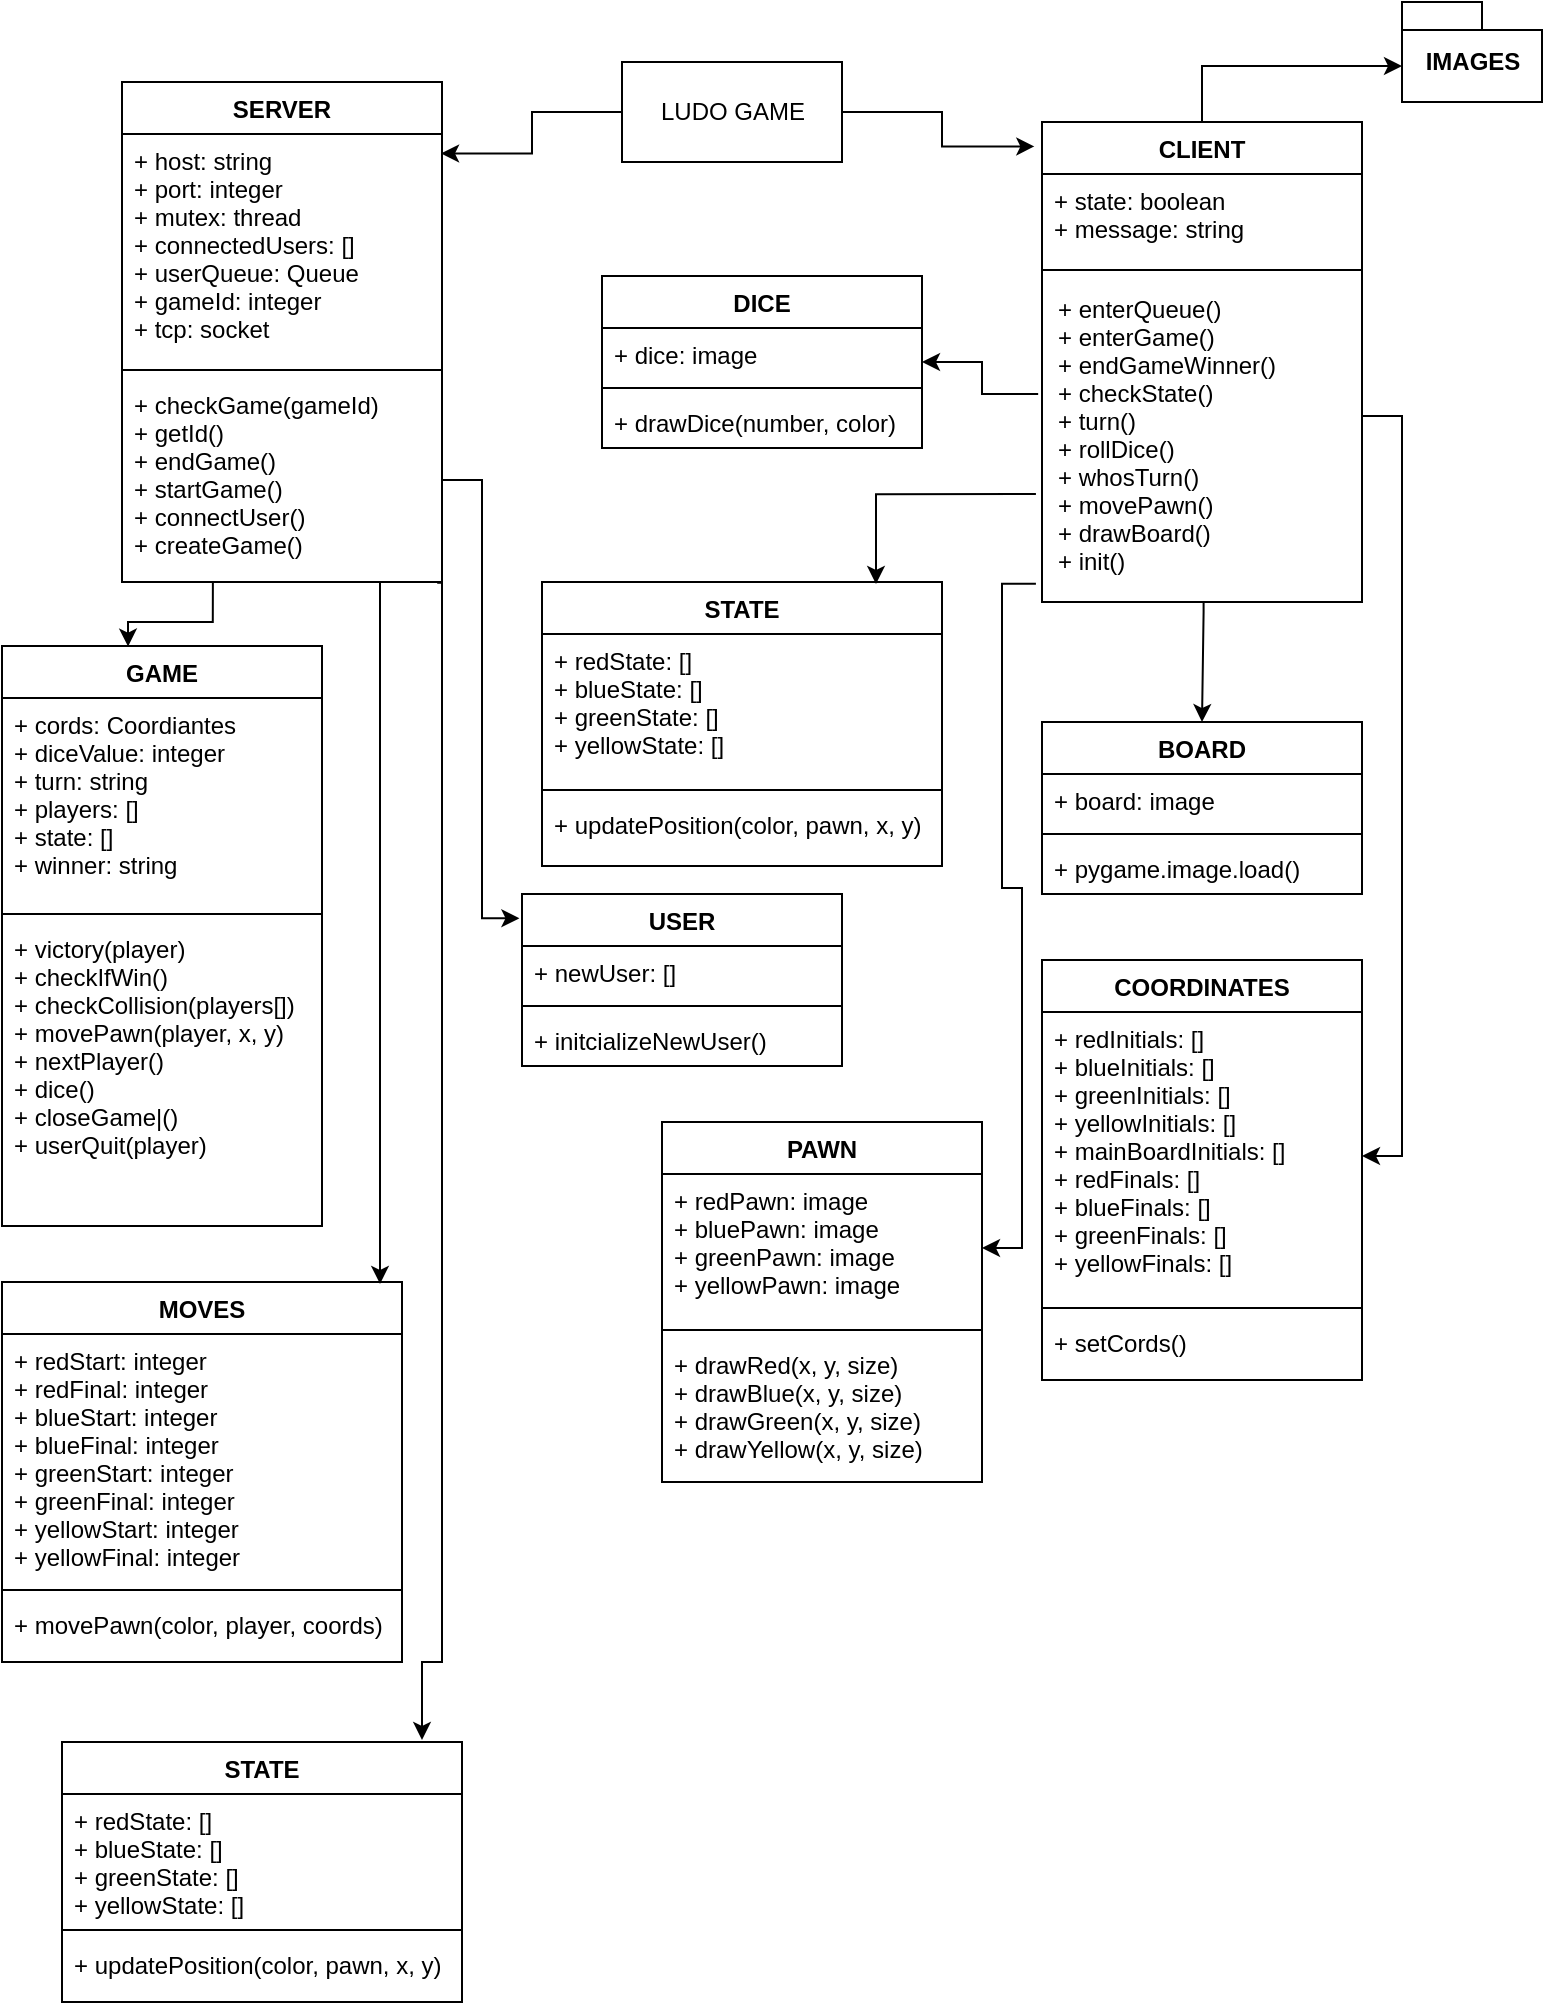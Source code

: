 <mxfile version="14.2.9" type="github" pages="2">
  <diagram id="133Yh-YMF7GgDeh_F8BC" name="Page-1">
    <mxGraphModel dx="782" dy="741" grid="1" gridSize="10" guides="1" tooltips="1" connect="1" arrows="1" fold="1" page="1" pageScale="1" pageWidth="827" pageHeight="1169" math="0" shadow="0">
      <root>
        <mxCell id="0" />
        <mxCell id="1" parent="0" />
        <mxCell id="zMGVB6kWtQ56Az9PAXaY-9" style="edgeStyle=orthogonalEdgeStyle;rounded=0;orthogonalLoop=1;jettySize=auto;html=1;entryX=-0.024;entryY=0.051;entryDx=0;entryDy=0;entryPerimeter=0;" parent="1" source="zMGVB6kWtQ56Az9PAXaY-2" target="zMGVB6kWtQ56Az9PAXaY-5" edge="1">
          <mxGeometry relative="1" as="geometry" />
        </mxCell>
        <mxCell id="zMGVB6kWtQ56Az9PAXaY-38" style="edgeStyle=orthogonalEdgeStyle;rounded=0;orthogonalLoop=1;jettySize=auto;html=1;entryX=0;entryY=0;entryDx=0;entryDy=32;entryPerimeter=0;exitX=0.5;exitY=0;exitDx=0;exitDy=0;" parent="1" source="zMGVB6kWtQ56Az9PAXaY-5" target="zMGVB6kWtQ56Az9PAXaY-37" edge="1">
          <mxGeometry relative="1" as="geometry" />
        </mxCell>
        <mxCell id="zMGVB6kWtQ56Az9PAXaY-43" style="edgeStyle=orthogonalEdgeStyle;rounded=0;orthogonalLoop=1;jettySize=auto;html=1;entryX=0.997;entryY=0.143;entryDx=0;entryDy=0;entryPerimeter=0;" parent="1" source="zMGVB6kWtQ56Az9PAXaY-2" target="zMGVB6kWtQ56Az9PAXaY-39" edge="1">
          <mxGeometry relative="1" as="geometry" />
        </mxCell>
        <mxCell id="zMGVB6kWtQ56Az9PAXaY-48" style="edgeStyle=orthogonalEdgeStyle;rounded=0;orthogonalLoop=1;jettySize=auto;html=1;exitX=0.284;exitY=1.003;exitDx=0;exitDy=0;exitPerimeter=0;entryX=0.394;entryY=0.001;entryDx=0;entryDy=0;entryPerimeter=0;" parent="1" source="zMGVB6kWtQ56Az9PAXaY-42" target="zMGVB6kWtQ56Az9PAXaY-44" edge="1">
          <mxGeometry relative="1" as="geometry">
            <mxPoint x="90" y="340" as="targetPoint" />
            <Array as="points">
              <mxPoint x="135" y="330" />
              <mxPoint x="93" y="330" />
            </Array>
          </mxGeometry>
        </mxCell>
        <mxCell id="zMGVB6kWtQ56Az9PAXaY-2" value="LUDO GAME" style="html=1;" parent="1" vertex="1">
          <mxGeometry x="340" y="50" width="110" height="50" as="geometry" />
        </mxCell>
        <mxCell id="zMGVB6kWtQ56Az9PAXaY-5" value="CLIENT" style="swimlane;fontStyle=1;align=center;verticalAlign=top;childLayout=stackLayout;horizontal=1;startSize=26;horizontalStack=0;resizeParent=1;resizeParentMax=0;resizeLast=0;collapsible=1;marginBottom=0;" parent="1" vertex="1">
          <mxGeometry x="550" y="80" width="160" height="240" as="geometry" />
        </mxCell>
        <mxCell id="zMGVB6kWtQ56Az9PAXaY-6" value="+ state: boolean&#xa;+ message: string" style="text;strokeColor=none;fillColor=none;align=left;verticalAlign=top;spacingLeft=4;spacingRight=4;overflow=hidden;rotatable=0;points=[[0,0.5],[1,0.5]];portConstraint=eastwest;" parent="zMGVB6kWtQ56Az9PAXaY-5" vertex="1">
          <mxGeometry y="26" width="160" height="44" as="geometry" />
        </mxCell>
        <mxCell id="zMGVB6kWtQ56Az9PAXaY-7" value="" style="line;strokeWidth=1;fillColor=none;align=left;verticalAlign=middle;spacingTop=-1;spacingLeft=3;spacingRight=3;rotatable=0;labelPosition=right;points=[];portConstraint=eastwest;" parent="zMGVB6kWtQ56Az9PAXaY-5" vertex="1">
          <mxGeometry y="70" width="160" height="8" as="geometry" />
        </mxCell>
        <mxCell id="zMGVB6kWtQ56Az9PAXaY-8" value="+ enterQueue()&#xa;+ enterGame()&#xa;+ endGameWinner()&#xa;+ checkState()&#xa;+ turn()&#xa;+ rollDice() &#xa;+ whosTurn()&#xa;+ movePawn()&#xa;+ drawBoard()&#xa;+ init()" style="text;strokeColor=none;fillColor=none;align=left;verticalAlign=top;spacingLeft=4;spacingRight=4;overflow=hidden;rotatable=0;points=[[0,0.5],[1,0.5]];portConstraint=eastwest;spacing=4;" parent="zMGVB6kWtQ56Az9PAXaY-5" vertex="1">
          <mxGeometry y="78" width="160" height="162" as="geometry" />
        </mxCell>
        <mxCell id="zMGVB6kWtQ56Az9PAXaY-10" value="BOARD" style="swimlane;fontStyle=1;align=center;verticalAlign=top;childLayout=stackLayout;horizontal=1;startSize=26;horizontalStack=0;resizeParent=1;resizeParentMax=0;resizeLast=0;collapsible=1;marginBottom=0;" parent="1" vertex="1">
          <mxGeometry x="550" y="380" width="160" height="86" as="geometry" />
        </mxCell>
        <mxCell id="zMGVB6kWtQ56Az9PAXaY-11" value="+ board: image" style="text;strokeColor=none;fillColor=none;align=left;verticalAlign=top;spacingLeft=4;spacingRight=4;overflow=hidden;rotatable=0;points=[[0,0.5],[1,0.5]];portConstraint=eastwest;" parent="zMGVB6kWtQ56Az9PAXaY-10" vertex="1">
          <mxGeometry y="26" width="160" height="26" as="geometry" />
        </mxCell>
        <mxCell id="zMGVB6kWtQ56Az9PAXaY-12" value="" style="line;strokeWidth=1;fillColor=none;align=left;verticalAlign=middle;spacingTop=-1;spacingLeft=3;spacingRight=3;rotatable=0;labelPosition=right;points=[];portConstraint=eastwest;" parent="zMGVB6kWtQ56Az9PAXaY-10" vertex="1">
          <mxGeometry y="52" width="160" height="8" as="geometry" />
        </mxCell>
        <mxCell id="zMGVB6kWtQ56Az9PAXaY-13" value="+ pygame.image.load()" style="text;strokeColor=none;fillColor=none;align=left;verticalAlign=top;spacingLeft=4;spacingRight=4;overflow=hidden;rotatable=0;points=[[0,0.5],[1,0.5]];portConstraint=eastwest;" parent="zMGVB6kWtQ56Az9PAXaY-10" vertex="1">
          <mxGeometry y="60" width="160" height="26" as="geometry" />
        </mxCell>
        <mxCell id="zMGVB6kWtQ56Az9PAXaY-15" style="edgeStyle=orthogonalEdgeStyle;rounded=0;orthogonalLoop=1;jettySize=auto;html=1;exitX=0.505;exitY=0.997;exitDx=0;exitDy=0;exitPerimeter=0;" parent="1" source="zMGVB6kWtQ56Az9PAXaY-8" target="zMGVB6kWtQ56Az9PAXaY-10" edge="1">
          <mxGeometry relative="1" as="geometry">
            <Array as="points">
              <mxPoint x="631" y="325" />
              <mxPoint x="630" y="325" />
            </Array>
          </mxGeometry>
        </mxCell>
        <mxCell id="zMGVB6kWtQ56Az9PAXaY-16" value="COORDINATES" style="swimlane;fontStyle=1;align=center;verticalAlign=top;childLayout=stackLayout;horizontal=1;startSize=26;horizontalStack=0;resizeParent=1;resizeParentMax=0;resizeLast=0;collapsible=1;marginBottom=0;" parent="1" vertex="1">
          <mxGeometry x="550" y="499" width="160" height="210" as="geometry" />
        </mxCell>
        <mxCell id="zMGVB6kWtQ56Az9PAXaY-17" value="+ redInitials: []&#xa;+ blueInitials: []&#xa;+ greenInitials: []&#xa;+ yellowInitials: []&#xa;+ mainBoardInitials: []&#xa;+ redFinals: []&#xa;+ blueFinals: []&#xa;+ greenFinals: []&#xa;+ yellowFinals: []" style="text;strokeColor=none;fillColor=none;align=left;verticalAlign=top;spacingLeft=4;spacingRight=4;overflow=hidden;rotatable=0;points=[[0,0.5],[1,0.5]];portConstraint=eastwest;" parent="zMGVB6kWtQ56Az9PAXaY-16" vertex="1">
          <mxGeometry y="26" width="160" height="144" as="geometry" />
        </mxCell>
        <mxCell id="zMGVB6kWtQ56Az9PAXaY-18" value="" style="line;strokeWidth=1;fillColor=none;align=left;verticalAlign=middle;spacingTop=-1;spacingLeft=3;spacingRight=3;rotatable=0;labelPosition=right;points=[];portConstraint=eastwest;" parent="zMGVB6kWtQ56Az9PAXaY-16" vertex="1">
          <mxGeometry y="170" width="160" height="8" as="geometry" />
        </mxCell>
        <mxCell id="zMGVB6kWtQ56Az9PAXaY-19" value="+ setCords()" style="text;strokeColor=none;fillColor=none;align=left;verticalAlign=top;spacingLeft=4;spacingRight=4;overflow=hidden;rotatable=0;points=[[0,0.5],[1,0.5]];portConstraint=eastwest;" parent="zMGVB6kWtQ56Az9PAXaY-16" vertex="1">
          <mxGeometry y="178" width="160" height="32" as="geometry" />
        </mxCell>
        <mxCell id="zMGVB6kWtQ56Az9PAXaY-20" style="edgeStyle=orthogonalEdgeStyle;rounded=0;orthogonalLoop=1;jettySize=auto;html=1;exitX=1;exitY=0.426;exitDx=0;exitDy=0;exitPerimeter=0;" parent="1" source="zMGVB6kWtQ56Az9PAXaY-8" target="zMGVB6kWtQ56Az9PAXaY-17" edge="1">
          <mxGeometry relative="1" as="geometry" />
        </mxCell>
        <mxCell id="zMGVB6kWtQ56Az9PAXaY-21" value="DICE" style="swimlane;fontStyle=1;align=center;verticalAlign=top;childLayout=stackLayout;horizontal=1;startSize=26;horizontalStack=0;resizeParent=1;resizeParentMax=0;resizeLast=0;collapsible=1;marginBottom=0;" parent="1" vertex="1">
          <mxGeometry x="330" y="157" width="160" height="86" as="geometry" />
        </mxCell>
        <mxCell id="zMGVB6kWtQ56Az9PAXaY-22" value="+ dice: image" style="text;strokeColor=none;fillColor=none;align=left;verticalAlign=top;spacingLeft=4;spacingRight=4;overflow=hidden;rotatable=0;points=[[0,0.5],[1,0.5]];portConstraint=eastwest;" parent="zMGVB6kWtQ56Az9PAXaY-21" vertex="1">
          <mxGeometry y="26" width="160" height="26" as="geometry" />
        </mxCell>
        <mxCell id="zMGVB6kWtQ56Az9PAXaY-23" value="" style="line;strokeWidth=1;fillColor=none;align=left;verticalAlign=middle;spacingTop=-1;spacingLeft=3;spacingRight=3;rotatable=0;labelPosition=right;points=[];portConstraint=eastwest;" parent="zMGVB6kWtQ56Az9PAXaY-21" vertex="1">
          <mxGeometry y="52" width="160" height="8" as="geometry" />
        </mxCell>
        <mxCell id="zMGVB6kWtQ56Az9PAXaY-24" value="+ drawDice(number, color)" style="text;strokeColor=none;fillColor=none;align=left;verticalAlign=top;spacingLeft=4;spacingRight=4;overflow=hidden;rotatable=0;points=[[0,0.5],[1,0.5]];portConstraint=eastwest;" parent="zMGVB6kWtQ56Az9PAXaY-21" vertex="1">
          <mxGeometry y="60" width="160" height="26" as="geometry" />
        </mxCell>
        <mxCell id="zMGVB6kWtQ56Az9PAXaY-25" style="edgeStyle=orthogonalEdgeStyle;rounded=0;orthogonalLoop=1;jettySize=auto;html=1;exitX=-0.012;exitY=0.358;exitDx=0;exitDy=0;exitPerimeter=0;" parent="1" source="zMGVB6kWtQ56Az9PAXaY-8" target="zMGVB6kWtQ56Az9PAXaY-21" edge="1">
          <mxGeometry relative="1" as="geometry" />
        </mxCell>
        <mxCell id="zMGVB6kWtQ56Az9PAXaY-26" value="PAWN" style="swimlane;fontStyle=1;align=center;verticalAlign=top;childLayout=stackLayout;horizontal=1;startSize=26;horizontalStack=0;resizeParent=1;resizeParentMax=0;resizeLast=0;collapsible=1;marginBottom=0;" parent="1" vertex="1">
          <mxGeometry x="360" y="580" width="160" height="180" as="geometry" />
        </mxCell>
        <mxCell id="zMGVB6kWtQ56Az9PAXaY-27" value="+ redPawn: image&#xa;+ bluePawn: image&#xa;+ greenPawn: image&#xa;+ yellowPawn: image" style="text;strokeColor=none;fillColor=none;align=left;verticalAlign=top;spacingLeft=4;spacingRight=4;overflow=hidden;rotatable=0;points=[[0,0.5],[1,0.5]];portConstraint=eastwest;" parent="zMGVB6kWtQ56Az9PAXaY-26" vertex="1">
          <mxGeometry y="26" width="160" height="74" as="geometry" />
        </mxCell>
        <mxCell id="zMGVB6kWtQ56Az9PAXaY-28" value="" style="line;strokeWidth=1;fillColor=none;align=left;verticalAlign=middle;spacingTop=-1;spacingLeft=3;spacingRight=3;rotatable=0;labelPosition=right;points=[];portConstraint=eastwest;" parent="zMGVB6kWtQ56Az9PAXaY-26" vertex="1">
          <mxGeometry y="100" width="160" height="8" as="geometry" />
        </mxCell>
        <mxCell id="zMGVB6kWtQ56Az9PAXaY-29" value="+ drawRed(x, y, size)&#xa;+ drawBlue(x, y, size)&#xa;+ drawGreen(x, y, size)&#xa;+ drawYellow(x, y, size)" style="text;strokeColor=none;fillColor=none;align=left;verticalAlign=top;spacingLeft=4;spacingRight=4;overflow=hidden;rotatable=0;points=[[0,0.5],[1,0.5]];portConstraint=eastwest;" parent="zMGVB6kWtQ56Az9PAXaY-26" vertex="1">
          <mxGeometry y="108" width="160" height="72" as="geometry" />
        </mxCell>
        <mxCell id="zMGVB6kWtQ56Az9PAXaY-30" style="edgeStyle=orthogonalEdgeStyle;rounded=0;orthogonalLoop=1;jettySize=auto;html=1;exitX=-0.019;exitY=0.944;exitDx=0;exitDy=0;exitPerimeter=0;" parent="1" source="zMGVB6kWtQ56Az9PAXaY-8" target="zMGVB6kWtQ56Az9PAXaY-27" edge="1">
          <mxGeometry relative="1" as="geometry" />
        </mxCell>
        <mxCell id="zMGVB6kWtQ56Az9PAXaY-31" value="STATE" style="swimlane;fontStyle=1;align=center;verticalAlign=top;childLayout=stackLayout;horizontal=1;startSize=26;horizontalStack=0;resizeParent=1;resizeParentMax=0;resizeLast=0;collapsible=1;marginBottom=0;" parent="1" vertex="1">
          <mxGeometry x="300" y="310" width="200" height="142" as="geometry" />
        </mxCell>
        <mxCell id="zMGVB6kWtQ56Az9PAXaY-32" value="+ redState: []&#xa;+ blueState: []&#xa;+ greenState: []&#xa;+ yellowState: []" style="text;strokeColor=none;fillColor=none;align=left;verticalAlign=top;spacingLeft=4;spacingRight=4;overflow=hidden;rotatable=0;points=[[0,0.5],[1,0.5]];portConstraint=eastwest;" parent="zMGVB6kWtQ56Az9PAXaY-31" vertex="1">
          <mxGeometry y="26" width="200" height="74" as="geometry" />
        </mxCell>
        <mxCell id="zMGVB6kWtQ56Az9PAXaY-33" value="" style="line;strokeWidth=1;fillColor=none;align=left;verticalAlign=middle;spacingTop=-1;spacingLeft=3;spacingRight=3;rotatable=0;labelPosition=right;points=[];portConstraint=eastwest;" parent="zMGVB6kWtQ56Az9PAXaY-31" vertex="1">
          <mxGeometry y="100" width="200" height="8" as="geometry" />
        </mxCell>
        <mxCell id="zMGVB6kWtQ56Az9PAXaY-34" value="+ updatePosition(color, pawn, x, y)" style="text;strokeColor=none;fillColor=none;align=left;verticalAlign=top;spacingLeft=4;spacingRight=4;overflow=hidden;rotatable=0;points=[[0,0.5],[1,0.5]];portConstraint=eastwest;" parent="zMGVB6kWtQ56Az9PAXaY-31" vertex="1">
          <mxGeometry y="108" width="200" height="34" as="geometry" />
        </mxCell>
        <mxCell id="zMGVB6kWtQ56Az9PAXaY-36" style="edgeStyle=orthogonalEdgeStyle;rounded=0;orthogonalLoop=1;jettySize=auto;html=1;entryX=0.835;entryY=0.007;entryDx=0;entryDy=0;entryPerimeter=0;exitX=-0.019;exitY=0.667;exitDx=0;exitDy=0;exitPerimeter=0;" parent="1" source="zMGVB6kWtQ56Az9PAXaY-8" target="zMGVB6kWtQ56Az9PAXaY-31" edge="1">
          <mxGeometry relative="1" as="geometry" />
        </mxCell>
        <mxCell id="zMGVB6kWtQ56Az9PAXaY-37" value="IMAGES" style="shape=folder;fontStyle=1;spacingTop=10;tabWidth=40;tabHeight=14;tabPosition=left;html=1;" parent="1" vertex="1">
          <mxGeometry x="730" y="20" width="70" height="50" as="geometry" />
        </mxCell>
        <mxCell id="zMGVB6kWtQ56Az9PAXaY-39" value="SERVER" style="swimlane;fontStyle=1;align=center;verticalAlign=top;childLayout=stackLayout;horizontal=1;startSize=26;horizontalStack=0;resizeParent=1;resizeParentMax=0;resizeLast=0;collapsible=1;marginBottom=0;" parent="1" vertex="1">
          <mxGeometry x="90" y="60" width="160" height="250" as="geometry" />
        </mxCell>
        <mxCell id="zMGVB6kWtQ56Az9PAXaY-40" value="+ host: string&#xa;+ port: integer &#xa;+ mutex: thread &#xa;+ connectedUsers: []&#xa;+ userQueue: Queue&#xa;+ gameId: integer&#xa;+ tcp: socket" style="text;strokeColor=none;fillColor=none;align=left;verticalAlign=top;spacingLeft=4;spacingRight=4;overflow=hidden;rotatable=0;points=[[0,0.5],[1,0.5]];portConstraint=eastwest;" parent="zMGVB6kWtQ56Az9PAXaY-39" vertex="1">
          <mxGeometry y="26" width="160" height="114" as="geometry" />
        </mxCell>
        <mxCell id="zMGVB6kWtQ56Az9PAXaY-41" value="" style="line;strokeWidth=1;fillColor=none;align=left;verticalAlign=middle;spacingTop=-1;spacingLeft=3;spacingRight=3;rotatable=0;labelPosition=right;points=[];portConstraint=eastwest;" parent="zMGVB6kWtQ56Az9PAXaY-39" vertex="1">
          <mxGeometry y="140" width="160" height="8" as="geometry" />
        </mxCell>
        <mxCell id="zMGVB6kWtQ56Az9PAXaY-42" value="+ checkGame(gameId)&#xa;+ getId()&#xa;+ endGame()&#xa;+ startGame()&#xa;+ connectUser()&#xa;+ createGame() &#xa;" style="text;strokeColor=none;fillColor=none;align=left;verticalAlign=top;spacingLeft=4;spacingRight=4;overflow=hidden;rotatable=0;points=[[0,0.5],[1,0.5]];portConstraint=eastwest;" parent="zMGVB6kWtQ56Az9PAXaY-39" vertex="1">
          <mxGeometry y="148" width="160" height="102" as="geometry" />
        </mxCell>
        <mxCell id="zMGVB6kWtQ56Az9PAXaY-44" value="GAME" style="swimlane;fontStyle=1;align=center;verticalAlign=top;childLayout=stackLayout;horizontal=1;startSize=26;horizontalStack=0;resizeParent=1;resizeParentMax=0;resizeLast=0;collapsible=1;marginBottom=0;" parent="1" vertex="1">
          <mxGeometry x="30" y="342" width="160" height="290" as="geometry" />
        </mxCell>
        <mxCell id="zMGVB6kWtQ56Az9PAXaY-45" value="+ cords: Coordiantes&#xa;+ diceValue: integer&#xa;+ turn: string&#xa;+ players: []&#xa;+ state: []&#xa;+ winner: string&#xa;" style="text;strokeColor=none;fillColor=none;align=left;verticalAlign=top;spacingLeft=4;spacingRight=4;overflow=hidden;rotatable=0;points=[[0,0.5],[1,0.5]];portConstraint=eastwest;" parent="zMGVB6kWtQ56Az9PAXaY-44" vertex="1">
          <mxGeometry y="26" width="160" height="104" as="geometry" />
        </mxCell>
        <mxCell id="zMGVB6kWtQ56Az9PAXaY-46" value="" style="line;strokeWidth=1;fillColor=none;align=left;verticalAlign=middle;spacingTop=-1;spacingLeft=3;spacingRight=3;rotatable=0;labelPosition=right;points=[];portConstraint=eastwest;" parent="zMGVB6kWtQ56Az9PAXaY-44" vertex="1">
          <mxGeometry y="130" width="160" height="8" as="geometry" />
        </mxCell>
        <mxCell id="zMGVB6kWtQ56Az9PAXaY-47" value="+ victory(player)&#xa;+ checkIfWin()&#xa;+ checkCollision(players[]) &#xa;+ movePawn(player, x, y)&#xa;+ nextPlayer()&#xa;+ dice() &#xa;+ closeGame|() &#xa;+ userQuit(player)&#xa; &#xa;&#xa;" style="text;strokeColor=none;fillColor=none;align=left;verticalAlign=top;spacingLeft=4;spacingRight=4;overflow=hidden;rotatable=0;points=[[0,0.5],[1,0.5]];portConstraint=eastwest;" parent="zMGVB6kWtQ56Az9PAXaY-44" vertex="1">
          <mxGeometry y="138" width="160" height="152" as="geometry" />
        </mxCell>
        <mxCell id="zMGVB6kWtQ56Az9PAXaY-49" value="MOVES" style="swimlane;fontStyle=1;align=center;verticalAlign=top;childLayout=stackLayout;horizontal=1;startSize=26;horizontalStack=0;resizeParent=1;resizeParentMax=0;resizeLast=0;collapsible=1;marginBottom=0;" parent="1" vertex="1">
          <mxGeometry x="30" y="660" width="200" height="190" as="geometry" />
        </mxCell>
        <mxCell id="zMGVB6kWtQ56Az9PAXaY-50" value="+ redStart: integer&#xa;+ redFinal: integer&#xa;+ blueStart: integer&#xa;+ blueFinal: integer&#xa;+ greenStart: integer&#xa;+ greenFinal: integer&#xa;+ yellowStart: integer&#xa;+ yellowFinal: integer" style="text;strokeColor=none;fillColor=none;align=left;verticalAlign=top;spacingLeft=4;spacingRight=4;overflow=hidden;rotatable=0;points=[[0,0.5],[1,0.5]];portConstraint=eastwest;" parent="zMGVB6kWtQ56Az9PAXaY-49" vertex="1">
          <mxGeometry y="26" width="200" height="124" as="geometry" />
        </mxCell>
        <mxCell id="zMGVB6kWtQ56Az9PAXaY-51" value="" style="line;strokeWidth=1;fillColor=none;align=left;verticalAlign=middle;spacingTop=-1;spacingLeft=3;spacingRight=3;rotatable=0;labelPosition=right;points=[];portConstraint=eastwest;" parent="zMGVB6kWtQ56Az9PAXaY-49" vertex="1">
          <mxGeometry y="150" width="200" height="8" as="geometry" />
        </mxCell>
        <mxCell id="zMGVB6kWtQ56Az9PAXaY-52" value="+ movePawn(color, player, coords)" style="text;strokeColor=none;fillColor=none;align=left;verticalAlign=top;spacingLeft=4;spacingRight=4;overflow=hidden;rotatable=0;points=[[0,0.5],[1,0.5]];portConstraint=eastwest;" parent="zMGVB6kWtQ56Az9PAXaY-49" vertex="1">
          <mxGeometry y="158" width="200" height="32" as="geometry" />
        </mxCell>
        <mxCell id="zMGVB6kWtQ56Az9PAXaY-53" style="edgeStyle=orthogonalEdgeStyle;rounded=0;orthogonalLoop=1;jettySize=auto;html=1;entryX=0.945;entryY=0.005;entryDx=0;entryDy=0;entryPerimeter=0;" parent="1" source="zMGVB6kWtQ56Az9PAXaY-42" target="zMGVB6kWtQ56Az9PAXaY-49" edge="1">
          <mxGeometry relative="1" as="geometry">
            <Array as="points">
              <mxPoint x="219" y="340" />
              <mxPoint x="219" y="340" />
            </Array>
          </mxGeometry>
        </mxCell>
        <mxCell id="zMGVB6kWtQ56Az9PAXaY-54" value="STATE" style="swimlane;fontStyle=1;align=center;verticalAlign=top;childLayout=stackLayout;horizontal=1;startSize=26;horizontalStack=0;resizeParent=1;resizeParentMax=0;resizeLast=0;collapsible=1;marginBottom=0;" parent="1" vertex="1">
          <mxGeometry x="60" y="890" width="200" height="130" as="geometry" />
        </mxCell>
        <mxCell id="zMGVB6kWtQ56Az9PAXaY-55" value="+ redState: []&#xa;+ blueState: []&#xa;+ greenState: []&#xa;+ yellowState: []" style="text;strokeColor=none;fillColor=none;align=left;verticalAlign=top;spacingLeft=4;spacingRight=4;overflow=hidden;rotatable=0;points=[[0,0.5],[1,0.5]];portConstraint=eastwest;" parent="zMGVB6kWtQ56Az9PAXaY-54" vertex="1">
          <mxGeometry y="26" width="200" height="64" as="geometry" />
        </mxCell>
        <mxCell id="zMGVB6kWtQ56Az9PAXaY-56" value="" style="line;strokeWidth=1;fillColor=none;align=left;verticalAlign=middle;spacingTop=-1;spacingLeft=3;spacingRight=3;rotatable=0;labelPosition=right;points=[];portConstraint=eastwest;" parent="zMGVB6kWtQ56Az9PAXaY-54" vertex="1">
          <mxGeometry y="90" width="200" height="8" as="geometry" />
        </mxCell>
        <mxCell id="zMGVB6kWtQ56Az9PAXaY-57" value="+ updatePosition(color, pawn, x, y)" style="text;strokeColor=none;fillColor=none;align=left;verticalAlign=top;spacingLeft=4;spacingRight=4;overflow=hidden;rotatable=0;points=[[0,0.5],[1,0.5]];portConstraint=eastwest;" parent="zMGVB6kWtQ56Az9PAXaY-54" vertex="1">
          <mxGeometry y="98" width="200" height="32" as="geometry" />
        </mxCell>
        <mxCell id="zMGVB6kWtQ56Az9PAXaY-58" style="edgeStyle=orthogonalEdgeStyle;rounded=0;orthogonalLoop=1;jettySize=auto;html=1;exitX=0.985;exitY=1.004;exitDx=0;exitDy=0;exitPerimeter=0;" parent="1" source="zMGVB6kWtQ56Az9PAXaY-42" edge="1">
          <mxGeometry relative="1" as="geometry">
            <mxPoint x="260" y="250" as="sourcePoint" />
            <mxPoint x="240" y="889" as="targetPoint" />
            <Array as="points">
              <mxPoint x="250" y="310" />
              <mxPoint x="250" y="850" />
              <mxPoint x="240" y="850" />
            </Array>
          </mxGeometry>
        </mxCell>
        <mxCell id="zMGVB6kWtQ56Az9PAXaY-60" value="USER" style="swimlane;fontStyle=1;align=center;verticalAlign=top;childLayout=stackLayout;horizontal=1;startSize=26;horizontalStack=0;resizeParent=1;resizeParentMax=0;resizeLast=0;collapsible=1;marginBottom=0;" parent="1" vertex="1">
          <mxGeometry x="290" y="466" width="160" height="86" as="geometry" />
        </mxCell>
        <mxCell id="zMGVB6kWtQ56Az9PAXaY-61" value="+ newUser: []" style="text;strokeColor=none;fillColor=none;align=left;verticalAlign=top;spacingLeft=4;spacingRight=4;overflow=hidden;rotatable=0;points=[[0,0.5],[1,0.5]];portConstraint=eastwest;" parent="zMGVB6kWtQ56Az9PAXaY-60" vertex="1">
          <mxGeometry y="26" width="160" height="26" as="geometry" />
        </mxCell>
        <mxCell id="zMGVB6kWtQ56Az9PAXaY-62" value="" style="line;strokeWidth=1;fillColor=none;align=left;verticalAlign=middle;spacingTop=-1;spacingLeft=3;spacingRight=3;rotatable=0;labelPosition=right;points=[];portConstraint=eastwest;" parent="zMGVB6kWtQ56Az9PAXaY-60" vertex="1">
          <mxGeometry y="52" width="160" height="8" as="geometry" />
        </mxCell>
        <mxCell id="zMGVB6kWtQ56Az9PAXaY-63" value="+ initcializeNewUser()" style="text;strokeColor=none;fillColor=none;align=left;verticalAlign=top;spacingLeft=4;spacingRight=4;overflow=hidden;rotatable=0;points=[[0,0.5],[1,0.5]];portConstraint=eastwest;" parent="zMGVB6kWtQ56Az9PAXaY-60" vertex="1">
          <mxGeometry y="60" width="160" height="26" as="geometry" />
        </mxCell>
        <mxCell id="zMGVB6kWtQ56Az9PAXaY-64" style="edgeStyle=orthogonalEdgeStyle;rounded=0;orthogonalLoop=1;jettySize=auto;html=1;entryX=-0.008;entryY=0.141;entryDx=0;entryDy=0;entryPerimeter=0;" parent="1" source="zMGVB6kWtQ56Az9PAXaY-42" target="zMGVB6kWtQ56Az9PAXaY-60" edge="1">
          <mxGeometry relative="1" as="geometry">
            <mxPoint x="280" y="480" as="targetPoint" />
            <Array as="points">
              <mxPoint x="270" y="259" />
              <mxPoint x="270" y="478" />
            </Array>
          </mxGeometry>
        </mxCell>
      </root>
    </mxGraphModel>
  </diagram>
  <diagram id="RN8dZFjSaBzZoym4Jbny" name="Page-2">
    <mxGraphModel dx="1564" dy="1482" grid="1" gridSize="10" guides="1" tooltips="1" connect="1" arrows="1" fold="1" page="1" pageScale="1" pageWidth="1500" pageHeight="2500" math="0" shadow="0">
      <root>
        <mxCell id="FZpkYArJlPVMsmosyw7K-0" />
        <mxCell id="FZpkYArJlPVMsmosyw7K-1" parent="FZpkYArJlPVMsmosyw7K-0" />
        <mxCell id="FZpkYArJlPVMsmosyw7K-4" style="edgeStyle=orthogonalEdgeStyle;rounded=0;orthogonalLoop=1;jettySize=auto;html=1;" edge="1" parent="FZpkYArJlPVMsmosyw7K-1" source="FZpkYArJlPVMsmosyw7K-2" target="FZpkYArJlPVMsmosyw7K-3">
          <mxGeometry relative="1" as="geometry" />
        </mxCell>
        <mxCell id="FZpkYArJlPVMsmosyw7K-2" value="PLAYER ENTERS A GAME" style="rounded=0;whiteSpace=wrap;html=1;" vertex="1" parent="FZpkYArJlPVMsmosyw7K-1">
          <mxGeometry x="450" y="50" width="120" height="60" as="geometry" />
        </mxCell>
        <mxCell id="FZpkYArJlPVMsmosyw7K-5" style="edgeStyle=orthogonalEdgeStyle;rounded=0;orthogonalLoop=1;jettySize=auto;html=1;" edge="1" parent="FZpkYArJlPVMsmosyw7K-1" source="FZpkYArJlPVMsmosyw7K-3">
          <mxGeometry relative="1" as="geometry">
            <mxPoint x="570" y="80" as="targetPoint" />
            <Array as="points">
              <mxPoint x="590" y="240" />
              <mxPoint x="590" y="80" />
              <mxPoint x="570" y="80" />
            </Array>
          </mxGeometry>
        </mxCell>
        <mxCell id="FZpkYArJlPVMsmosyw7K-8" style="edgeStyle=orthogonalEdgeStyle;rounded=0;orthogonalLoop=1;jettySize=auto;html=1;exitX=0.5;exitY=1;exitDx=0;exitDy=0;" edge="1" parent="FZpkYArJlPVMsmosyw7K-1" source="FZpkYArJlPVMsmosyw7K-3" target="FZpkYArJlPVMsmosyw7K-7">
          <mxGeometry relative="1" as="geometry" />
        </mxCell>
        <mxCell id="FZpkYArJlPVMsmosyw7K-3" value="WAITING FOR OTHER PLAYERS" style="ellipse;whiteSpace=wrap;html=1;aspect=fixed;" vertex="1" parent="FZpkYArJlPVMsmosyw7K-1">
          <mxGeometry x="450" y="180" width="120" height="120" as="geometry" />
        </mxCell>
        <mxCell id="FZpkYArJlPVMsmosyw7K-10" style="edgeStyle=orthogonalEdgeStyle;rounded=0;orthogonalLoop=1;jettySize=auto;html=1;" edge="1" parent="FZpkYArJlPVMsmosyw7K-1" source="FZpkYArJlPVMsmosyw7K-7" target="FZpkYArJlPVMsmosyw7K-9">
          <mxGeometry relative="1" as="geometry" />
        </mxCell>
        <mxCell id="FZpkYArJlPVMsmosyw7K-7" value="BTN START CLICKED" style="rounded=1;whiteSpace=wrap;html=1;" vertex="1" parent="FZpkYArJlPVMsmosyw7K-1">
          <mxGeometry x="450" y="360" width="120" height="60" as="geometry" />
        </mxCell>
        <mxCell id="FZpkYArJlPVMsmosyw7K-9" value="HAVE WE GOT AT LEAST 2 PALYERS?" style="rhombus;whiteSpace=wrap;html=1;" vertex="1" parent="FZpkYArJlPVMsmosyw7K-1">
          <mxGeometry x="450" y="510" width="120" height="140" as="geometry" />
        </mxCell>
        <mxCell id="FZpkYArJlPVMsmosyw7K-11" value="" style="endArrow=classic;html=1;entryX=0.991;entryY=0.598;entryDx=0;entryDy=0;entryPerimeter=0;rounded=0;" edge="1" parent="FZpkYArJlPVMsmosyw7K-1" target="FZpkYArJlPVMsmosyw7K-3">
          <mxGeometry relative="1" as="geometry">
            <mxPoint x="570" y="579.5" as="sourcePoint" />
            <mxPoint x="670" y="579.5" as="targetPoint" />
            <Array as="points">
              <mxPoint x="720" y="580" />
              <mxPoint x="720" y="252" />
            </Array>
          </mxGeometry>
        </mxCell>
        <mxCell id="FZpkYArJlPVMsmosyw7K-12" value="NO" style="edgeLabel;resizable=0;html=1;align=center;verticalAlign=middle;" connectable="0" vertex="1" parent="FZpkYArJlPVMsmosyw7K-11">
          <mxGeometry relative="1" as="geometry" />
        </mxCell>
        <mxCell id="FZpkYArJlPVMsmosyw7K-19" style="edgeStyle=orthogonalEdgeStyle;rounded=0;orthogonalLoop=1;jettySize=auto;html=1;entryX=0.5;entryY=0;entryDx=0;entryDy=0;" edge="1" parent="FZpkYArJlPVMsmosyw7K-1" source="FZpkYArJlPVMsmosyw7K-14" target="FZpkYArJlPVMsmosyw7K-18">
          <mxGeometry relative="1" as="geometry" />
        </mxCell>
        <mxCell id="FZpkYArJlPVMsmosyw7K-14" value="THE GAME HAS STARTED" style="rounded=0;whiteSpace=wrap;html=1;" vertex="1" parent="FZpkYArJlPVMsmosyw7K-1">
          <mxGeometry x="450" y="720" width="120" height="60" as="geometry" />
        </mxCell>
        <mxCell id="FZpkYArJlPVMsmosyw7K-16" value="" style="endArrow=classic;html=1;exitX=0.5;exitY=1;exitDx=0;exitDy=0;" edge="1" parent="FZpkYArJlPVMsmosyw7K-1" source="FZpkYArJlPVMsmosyw7K-9" target="FZpkYArJlPVMsmosyw7K-14">
          <mxGeometry relative="1" as="geometry">
            <mxPoint x="500" y="680" as="sourcePoint" />
            <mxPoint x="600" y="680" as="targetPoint" />
          </mxGeometry>
        </mxCell>
        <mxCell id="FZpkYArJlPVMsmosyw7K-17" value="YES" style="edgeLabel;resizable=0;html=1;align=center;verticalAlign=middle;" connectable="0" vertex="1" parent="FZpkYArJlPVMsmosyw7K-16">
          <mxGeometry relative="1" as="geometry" />
        </mxCell>
        <mxCell id="FZpkYArJlPVMsmosyw7K-24" style="edgeStyle=orthogonalEdgeStyle;rounded=0;orthogonalLoop=1;jettySize=auto;html=1;" edge="1" parent="FZpkYArJlPVMsmosyw7K-1" source="FZpkYArJlPVMsmosyw7K-18" target="FZpkYArJlPVMsmosyw7K-20">
          <mxGeometry relative="1" as="geometry" />
        </mxCell>
        <mxCell id="FZpkYArJlPVMsmosyw7K-18" value="PLAYERS IN CONNECTED ORDER CLICK A DICE" style="rounded=0;whiteSpace=wrap;html=1;" vertex="1" parent="FZpkYArJlPVMsmosyw7K-1">
          <mxGeometry x="450" y="820" width="120" height="60" as="geometry" />
        </mxCell>
        <mxCell id="FZpkYArJlPVMsmosyw7K-20" value="6 ON DICE?" style="rhombus;whiteSpace=wrap;html=1;" vertex="1" parent="FZpkYArJlPVMsmosyw7K-1">
          <mxGeometry x="470" y="940" width="80" height="80" as="geometry" />
        </mxCell>
        <mxCell id="FZpkYArJlPVMsmosyw7K-25" value="" style="endArrow=classic;html=1;entryX=1;entryY=0.5;entryDx=0;entryDy=0;rounded=0;" edge="1" parent="FZpkYArJlPVMsmosyw7K-1" target="FZpkYArJlPVMsmosyw7K-18">
          <mxGeometry relative="1" as="geometry">
            <mxPoint x="550" y="979.66" as="sourcePoint" />
            <mxPoint x="650" y="979.66" as="targetPoint" />
            <Array as="points">
              <mxPoint x="620" y="980" />
              <mxPoint x="620" y="850" />
            </Array>
          </mxGeometry>
        </mxCell>
        <mxCell id="FZpkYArJlPVMsmosyw7K-26" value="NO" style="edgeLabel;resizable=0;html=1;align=center;verticalAlign=middle;" connectable="0" vertex="1" parent="FZpkYArJlPVMsmosyw7K-25">
          <mxGeometry relative="1" as="geometry" />
        </mxCell>
        <mxCell id="FZpkYArJlPVMsmosyw7K-27" value="" style="endArrow=classic;html=1;exitX=0.5;exitY=1;exitDx=0;exitDy=0;" edge="1" parent="FZpkYArJlPVMsmosyw7K-1" source="FZpkYArJlPVMsmosyw7K-20">
          <mxGeometry relative="1" as="geometry">
            <mxPoint x="500" y="1040" as="sourcePoint" />
            <mxPoint x="510" y="1100" as="targetPoint" />
          </mxGeometry>
        </mxCell>
        <mxCell id="FZpkYArJlPVMsmosyw7K-28" value="YES" style="edgeLabel;resizable=0;html=1;align=center;verticalAlign=middle;" connectable="0" vertex="1" parent="FZpkYArJlPVMsmosyw7K-27">
          <mxGeometry relative="1" as="geometry" />
        </mxCell>
        <mxCell id="FZpkYArJlPVMsmosyw7K-31" style="edgeStyle=orthogonalEdgeStyle;rounded=0;orthogonalLoop=1;jettySize=auto;html=1;" edge="1" parent="FZpkYArJlPVMsmosyw7K-1" source="FZpkYArJlPVMsmosyw7K-29" target="FZpkYArJlPVMsmosyw7K-30">
          <mxGeometry relative="1" as="geometry" />
        </mxCell>
        <mxCell id="FZpkYArJlPVMsmosyw7K-29" value="PLAYER CHOOSES HIS PAWN TO MAKE A MOVE" style="rounded=0;whiteSpace=wrap;html=1;" vertex="1" parent="FZpkYArJlPVMsmosyw7K-1">
          <mxGeometry x="450" y="1100" width="120" height="50" as="geometry" />
        </mxCell>
        <mxCell id="FZpkYArJlPVMsmosyw7K-33" style="edgeStyle=orthogonalEdgeStyle;rounded=0;orthogonalLoop=1;jettySize=auto;html=1;" edge="1" parent="FZpkYArJlPVMsmosyw7K-1" source="FZpkYArJlPVMsmosyw7K-30" target="FZpkYArJlPVMsmosyw7K-32">
          <mxGeometry relative="1" as="geometry" />
        </mxCell>
        <mxCell id="FZpkYArJlPVMsmosyw7K-30" value="ROLL A DICE" style="rounded=0;whiteSpace=wrap;html=1;" vertex="1" parent="FZpkYArJlPVMsmosyw7K-1">
          <mxGeometry x="450" y="1190" width="120" height="60" as="geometry" />
        </mxCell>
        <mxCell id="FZpkYArJlPVMsmosyw7K-32" value="6 ON DICE?" style="rhombus;whiteSpace=wrap;html=1;" vertex="1" parent="FZpkYArJlPVMsmosyw7K-1">
          <mxGeometry x="470" y="1290" width="80" height="80" as="geometry" />
        </mxCell>
        <mxCell id="FZpkYArJlPVMsmosyw7K-34" value="" style="endArrow=classic;html=1;" edge="1" parent="FZpkYArJlPVMsmosyw7K-1">
          <mxGeometry relative="1" as="geometry">
            <mxPoint x="550" y="1329.58" as="sourcePoint" />
            <mxPoint x="650" y="1329.58" as="targetPoint" />
          </mxGeometry>
        </mxCell>
        <mxCell id="FZpkYArJlPVMsmosyw7K-35" value="NO" style="edgeLabel;resizable=0;html=1;align=center;verticalAlign=middle;" connectable="0" vertex="1" parent="FZpkYArJlPVMsmosyw7K-34">
          <mxGeometry relative="1" as="geometry" />
        </mxCell>
        <mxCell id="FZpkYArJlPVMsmosyw7K-45" style="edgeStyle=orthogonalEdgeStyle;rounded=0;orthogonalLoop=1;jettySize=auto;html=1;exitX=0.5;exitY=1;exitDx=0;exitDy=0;" edge="1" parent="FZpkYArJlPVMsmosyw7K-1" source="FZpkYArJlPVMsmosyw7K-38" target="FZpkYArJlPVMsmosyw7K-44">
          <mxGeometry relative="1" as="geometry" />
        </mxCell>
        <mxCell id="FZpkYArJlPVMsmosyw7K-38" value="PAWN MOVES APPROPRIATELY TO DICE 1-5 OR MORE THAN 6 FROM MEMORY&amp;nbsp;" style="rounded=0;whiteSpace=wrap;html=1;" vertex="1" parent="FZpkYArJlPVMsmosyw7K-1">
          <mxGeometry x="650" y="1300" width="160" height="60" as="geometry" />
        </mxCell>
        <mxCell id="FZpkYArJlPVMsmosyw7K-43" style="edgeStyle=orthogonalEdgeStyle;rounded=0;orthogonalLoop=1;jettySize=auto;html=1;entryX=0;entryY=0.5;entryDx=0;entryDy=0;exitX=0;exitY=0.5;exitDx=0;exitDy=0;" edge="1" parent="FZpkYArJlPVMsmosyw7K-1" source="FZpkYArJlPVMsmosyw7K-39" target="FZpkYArJlPVMsmosyw7K-30">
          <mxGeometry relative="1" as="geometry" />
        </mxCell>
        <mxCell id="FZpkYArJlPVMsmosyw7K-39" value="SAVE NUMBER FROM DICE IN MEMORY" style="rounded=0;whiteSpace=wrap;html=1;" vertex="1" parent="FZpkYArJlPVMsmosyw7K-1">
          <mxGeometry x="280" y="1300" width="120" height="60" as="geometry" />
        </mxCell>
        <mxCell id="FZpkYArJlPVMsmosyw7K-40" value="" style="endArrow=classic;html=1;exitX=0;exitY=0.5;exitDx=0;exitDy=0;entryX=1;entryY=0.5;entryDx=0;entryDy=0;" edge="1" parent="FZpkYArJlPVMsmosyw7K-1" source="FZpkYArJlPVMsmosyw7K-32" target="FZpkYArJlPVMsmosyw7K-39">
          <mxGeometry relative="1" as="geometry">
            <mxPoint x="490" y="1330" as="sourcePoint" />
            <mxPoint x="590" y="1330" as="targetPoint" />
          </mxGeometry>
        </mxCell>
        <mxCell id="FZpkYArJlPVMsmosyw7K-41" value="YES" style="edgeLabel;resizable=0;html=1;align=center;verticalAlign=middle;" connectable="0" vertex="1" parent="FZpkYArJlPVMsmosyw7K-40">
          <mxGeometry relative="1" as="geometry" />
        </mxCell>
        <mxCell id="FZpkYArJlPVMsmosyw7K-49" style="edgeStyle=orthogonalEdgeStyle;rounded=0;orthogonalLoop=1;jettySize=auto;html=1;" edge="1" parent="FZpkYArJlPVMsmosyw7K-1" source="FZpkYArJlPVMsmosyw7K-44" target="FZpkYArJlPVMsmosyw7K-48">
          <mxGeometry relative="1" as="geometry" />
        </mxCell>
        <mxCell id="FZpkYArJlPVMsmosyw7K-44" value="TURN CHANGES TO NEXT PLAYER" style="rounded=0;whiteSpace=wrap;html=1;" vertex="1" parent="FZpkYArJlPVMsmosyw7K-1">
          <mxGeometry x="670" y="1410" width="120" height="60" as="geometry" />
        </mxCell>
        <mxCell id="FZpkYArJlPVMsmosyw7K-53" style="edgeStyle=orthogonalEdgeStyle;rounded=0;orthogonalLoop=1;jettySize=auto;html=1;exitX=1;exitY=0.5;exitDx=0;exitDy=0;" edge="1" parent="FZpkYArJlPVMsmosyw7K-1" source="FZpkYArJlPVMsmosyw7K-48" target="FZpkYArJlPVMsmosyw7K-52">
          <mxGeometry relative="1" as="geometry" />
        </mxCell>
        <mxCell id="FZpkYArJlPVMsmosyw7K-54" style="edgeStyle=orthogonalEdgeStyle;rounded=0;orthogonalLoop=1;jettySize=auto;html=1;exitX=0;exitY=0.5;exitDx=0;exitDy=0;" edge="1" parent="FZpkYArJlPVMsmosyw7K-1" source="FZpkYArJlPVMsmosyw7K-48" target="FZpkYArJlPVMsmosyw7K-51">
          <mxGeometry relative="1" as="geometry" />
        </mxCell>
        <mxCell id="FZpkYArJlPVMsmosyw7K-48" value="ROLL A DICE" style="rounded=0;whiteSpace=wrap;html=1;" vertex="1" parent="FZpkYArJlPVMsmosyw7K-1">
          <mxGeometry x="670" y="1500" width="120" height="60" as="geometry" />
        </mxCell>
        <mxCell id="FZpkYArJlPVMsmosyw7K-68" style="edgeStyle=orthogonalEdgeStyle;rounded=0;orthogonalLoop=1;jettySize=auto;html=1;" edge="1" parent="FZpkYArJlPVMsmosyw7K-1" source="FZpkYArJlPVMsmosyw7K-51" target="FZpkYArJlPVMsmosyw7K-67">
          <mxGeometry relative="1" as="geometry" />
        </mxCell>
        <mxCell id="FZpkYArJlPVMsmosyw7K-51" value="1 - 5 ON DICE" style="rounded=0;whiteSpace=wrap;html=1;" vertex="1" parent="FZpkYArJlPVMsmosyw7K-1">
          <mxGeometry x="580" y="1610" width="120" height="60" as="geometry" />
        </mxCell>
        <mxCell id="FZpkYArJlPVMsmosyw7K-52" value="6 ON DICE" style="rounded=0;whiteSpace=wrap;html=1;" vertex="1" parent="FZpkYArJlPVMsmosyw7K-1">
          <mxGeometry x="760" y="1610" width="120" height="60" as="geometry" />
        </mxCell>
        <mxCell id="FZpkYArJlPVMsmosyw7K-55" value="HAVE ANY PAWN ON BOARD?" style="rhombus;whiteSpace=wrap;html=1;" vertex="1" parent="FZpkYArJlPVMsmosyw7K-1">
          <mxGeometry x="580" y="1850" width="120" height="120" as="geometry" />
        </mxCell>
        <mxCell id="FZpkYArJlPVMsmosyw7K-57" value="" style="endArrow=classic;html=1;entryX=0;entryY=0.5;entryDx=0;entryDy=0;exitX=0;exitY=0.5;exitDx=0;exitDy=0;rounded=0;" edge="1" parent="FZpkYArJlPVMsmosyw7K-1" source="FZpkYArJlPVMsmosyw7K-55" target="FZpkYArJlPVMsmosyw7K-44">
          <mxGeometry relative="1" as="geometry">
            <mxPoint x="420" y="1740" as="sourcePoint" />
            <mxPoint x="520" y="1740" as="targetPoint" />
            <Array as="points">
              <mxPoint x="530" y="1910" />
              <mxPoint x="530" y="1440" />
            </Array>
          </mxGeometry>
        </mxCell>
        <mxCell id="FZpkYArJlPVMsmosyw7K-58" value="NO" style="edgeLabel;resizable=0;html=1;align=center;verticalAlign=middle;" connectable="0" vertex="1" parent="FZpkYArJlPVMsmosyw7K-57">
          <mxGeometry relative="1" as="geometry" />
        </mxCell>
        <mxCell id="FZpkYArJlPVMsmosyw7K-63" style="edgeStyle=orthogonalEdgeStyle;rounded=0;orthogonalLoop=1;jettySize=auto;html=1;entryX=1;entryY=0.25;entryDx=0;entryDy=0;" edge="1" parent="FZpkYArJlPVMsmosyw7K-1" source="FZpkYArJlPVMsmosyw7K-60" target="FZpkYArJlPVMsmosyw7K-48">
          <mxGeometry relative="1" as="geometry">
            <Array as="points">
              <mxPoint x="1020" y="1515" />
            </Array>
          </mxGeometry>
        </mxCell>
        <mxCell id="FZpkYArJlPVMsmosyw7K-60" value="SAVE NUMBER FROM DICE IN MEMORY" style="rounded=0;whiteSpace=wrap;html=1;" vertex="1" parent="FZpkYArJlPVMsmosyw7K-1">
          <mxGeometry x="960" y="1620" width="120" height="60" as="geometry" />
        </mxCell>
        <mxCell id="FZpkYArJlPVMsmosyw7K-61" value="" style="endArrow=classic;html=1;exitX=1;exitY=0.5;exitDx=0;exitDy=0;" edge="1" parent="FZpkYArJlPVMsmosyw7K-1" source="FZpkYArJlPVMsmosyw7K-52">
          <mxGeometry relative="1" as="geometry">
            <mxPoint x="1020" y="1630" as="sourcePoint" />
            <mxPoint x="960" y="1640" as="targetPoint" />
          </mxGeometry>
        </mxCell>
        <mxCell id="FZpkYArJlPVMsmosyw7K-62" value="YES" style="edgeLabel;resizable=0;html=1;align=center;verticalAlign=middle;" connectable="0" vertex="1" parent="FZpkYArJlPVMsmosyw7K-61">
          <mxGeometry relative="1" as="geometry" />
        </mxCell>
        <mxCell id="FZpkYArJlPVMsmosyw7K-82" style="edgeStyle=orthogonalEdgeStyle;rounded=0;orthogonalLoop=1;jettySize=auto;html=1;" edge="1" parent="FZpkYArJlPVMsmosyw7K-1" source="FZpkYArJlPVMsmosyw7K-64" target="FZpkYArJlPVMsmosyw7K-81">
          <mxGeometry relative="1" as="geometry" />
        </mxCell>
        <mxCell id="FZpkYArJlPVMsmosyw7K-64" value="PAWN MOVES APPROPRIATELY TO DICE 1-5 OR MORE THAN 6 FROM MEMORY&amp;nbsp;" style="rounded=0;whiteSpace=wrap;html=1;" vertex="1" parent="FZpkYArJlPVMsmosyw7K-1">
          <mxGeometry x="950" y="1750" width="160" height="60" as="geometry" />
        </mxCell>
        <mxCell id="FZpkYArJlPVMsmosyw7K-79" style="edgeStyle=orthogonalEdgeStyle;rounded=0;orthogonalLoop=1;jettySize=auto;html=1;entryX=0;entryY=0.25;entryDx=0;entryDy=0;" edge="1" parent="FZpkYArJlPVMsmosyw7K-1" source="FZpkYArJlPVMsmosyw7K-66" target="FZpkYArJlPVMsmosyw7K-64">
          <mxGeometry relative="1" as="geometry" />
        </mxCell>
        <mxCell id="FZpkYArJlPVMsmosyw7K-66" value="CHOOSE PROPER PAWN TO MOVE&amp;nbsp;" style="rounded=0;whiteSpace=wrap;html=1;" vertex="1" parent="FZpkYArJlPVMsmosyw7K-1">
          <mxGeometry x="780" y="1740" width="120" height="60" as="geometry" />
        </mxCell>
        <mxCell id="FZpkYArJlPVMsmosyw7K-67" value="HAVE A NUMBER IN MEMORY?" style="rhombus;whiteSpace=wrap;html=1;" vertex="1" parent="FZpkYArJlPVMsmosyw7K-1">
          <mxGeometry x="590" y="1700" width="100" height="110" as="geometry" />
        </mxCell>
        <mxCell id="FZpkYArJlPVMsmosyw7K-71" value="" style="endArrow=classic;html=1;exitX=0.5;exitY=1;exitDx=0;exitDy=0;" edge="1" parent="FZpkYArJlPVMsmosyw7K-1" source="FZpkYArJlPVMsmosyw7K-67" target="FZpkYArJlPVMsmosyw7K-55">
          <mxGeometry relative="1" as="geometry">
            <mxPoint x="780" y="1700" as="sourcePoint" />
            <mxPoint x="880" y="1700" as="targetPoint" />
          </mxGeometry>
        </mxCell>
        <mxCell id="FZpkYArJlPVMsmosyw7K-72" value="NO" style="edgeLabel;resizable=0;html=1;align=center;verticalAlign=middle;" connectable="0" vertex="1" parent="FZpkYArJlPVMsmosyw7K-71">
          <mxGeometry relative="1" as="geometry" />
        </mxCell>
        <mxCell id="FZpkYArJlPVMsmosyw7K-74" value="" style="endArrow=classic;html=1;exitX=1;exitY=0.5;exitDx=0;exitDy=0;entryX=-0.01;entryY=0.394;entryDx=0;entryDy=0;entryPerimeter=0;rounded=0;" edge="1" parent="FZpkYArJlPVMsmosyw7K-1" source="FZpkYArJlPVMsmosyw7K-55" target="FZpkYArJlPVMsmosyw7K-66">
          <mxGeometry relative="1" as="geometry">
            <mxPoint x="780" y="1700" as="sourcePoint" />
            <mxPoint x="880" y="1700" as="targetPoint" />
            <Array as="points">
              <mxPoint x="750" y="1910" />
              <mxPoint x="750" y="1764" />
            </Array>
          </mxGeometry>
        </mxCell>
        <mxCell id="FZpkYArJlPVMsmosyw7K-75" value="YES" style="edgeLabel;resizable=0;html=1;align=center;verticalAlign=middle;" connectable="0" vertex="1" parent="FZpkYArJlPVMsmosyw7K-74">
          <mxGeometry relative="1" as="geometry" />
        </mxCell>
        <mxCell id="FZpkYArJlPVMsmosyw7K-77" value="" style="endArrow=classic;html=1;" edge="1" parent="FZpkYArJlPVMsmosyw7K-1" source="FZpkYArJlPVMsmosyw7K-67">
          <mxGeometry relative="1" as="geometry">
            <mxPoint x="690" y="1755" as="sourcePoint" />
            <mxPoint x="780" y="1755" as="targetPoint" />
          </mxGeometry>
        </mxCell>
        <mxCell id="FZpkYArJlPVMsmosyw7K-78" value="YES" style="edgeLabel;resizable=0;html=1;align=center;verticalAlign=middle;" connectable="0" vertex="1" parent="FZpkYArJlPVMsmosyw7K-77">
          <mxGeometry relative="1" as="geometry" />
        </mxCell>
        <mxCell id="FZpkYArJlPVMsmosyw7K-81" value="ANY COLLISION?" style="rhombus;whiteSpace=wrap;html=1;" vertex="1" parent="FZpkYArJlPVMsmosyw7K-1">
          <mxGeometry x="975" y="1870" width="110" height="110" as="geometry" />
        </mxCell>
        <mxCell id="FZpkYArJlPVMsmosyw7K-86" value="DO YOU ENTER FINISH FIELD WITH YOUR FOURTH PAWN?" style="rhombus;whiteSpace=wrap;html=1;" vertex="1" parent="FZpkYArJlPVMsmosyw7K-1">
          <mxGeometry x="945" y="2030" width="170" height="190" as="geometry" />
        </mxCell>
        <mxCell id="FZpkYArJlPVMsmosyw7K-88" value="" style="endArrow=classic;html=1;exitX=0.5;exitY=1;exitDx=0;exitDy=0;" edge="1" parent="FZpkYArJlPVMsmosyw7K-1" source="FZpkYArJlPVMsmosyw7K-86">
          <mxGeometry relative="1" as="geometry">
            <mxPoint x="1000" y="2290" as="sourcePoint" />
            <mxPoint x="1030" y="2320" as="targetPoint" />
          </mxGeometry>
        </mxCell>
        <mxCell id="FZpkYArJlPVMsmosyw7K-89" value="YES" style="edgeLabel;resizable=0;html=1;align=center;verticalAlign=middle;" connectable="0" vertex="1" parent="FZpkYArJlPVMsmosyw7K-88">
          <mxGeometry relative="1" as="geometry" />
        </mxCell>
        <mxCell id="FZpkYArJlPVMsmosyw7K-90" value="" style="ellipse;html=1;shape=endState;fillColor=#000000;strokeColor=#ff0000;" vertex="1" parent="FZpkYArJlPVMsmosyw7K-1">
          <mxGeometry x="1015" y="2320" width="30" height="30" as="geometry" />
        </mxCell>
        <mxCell id="FZpkYArJlPVMsmosyw7K-91" value="" style="endArrow=classic;html=1;exitX=0.5;exitY=1;exitDx=0;exitDy=0;entryX=0.5;entryY=0;entryDx=0;entryDy=0;" edge="1" parent="FZpkYArJlPVMsmosyw7K-1" source="FZpkYArJlPVMsmosyw7K-81" target="FZpkYArJlPVMsmosyw7K-86">
          <mxGeometry relative="1" as="geometry">
            <mxPoint x="1060" y="2010" as="sourcePoint" />
            <mxPoint x="1160" y="2010" as="targetPoint" />
          </mxGeometry>
        </mxCell>
        <mxCell id="FZpkYArJlPVMsmosyw7K-92" value="NO" style="edgeLabel;resizable=0;html=1;align=center;verticalAlign=middle;" connectable="0" vertex="1" parent="FZpkYArJlPVMsmosyw7K-91">
          <mxGeometry relative="1" as="geometry" />
        </mxCell>
        <mxCell id="FZpkYArJlPVMsmosyw7K-93" value="" style="endArrow=classic;html=1;exitX=1;exitY=0.5;exitDx=0;exitDy=0;entryX=1;entryY=0.5;entryDx=0;entryDy=0;rounded=0;" edge="1" parent="FZpkYArJlPVMsmosyw7K-1" source="FZpkYArJlPVMsmosyw7K-86" target="FZpkYArJlPVMsmosyw7K-44">
          <mxGeometry relative="1" as="geometry">
            <mxPoint x="1170" y="1820" as="sourcePoint" />
            <mxPoint x="1270" y="1820" as="targetPoint" />
            <Array as="points">
              <mxPoint x="1200" y="2125" />
              <mxPoint x="1200" y="1440" />
            </Array>
          </mxGeometry>
        </mxCell>
        <mxCell id="FZpkYArJlPVMsmosyw7K-94" value="NO" style="edgeLabel;resizable=0;html=1;align=center;verticalAlign=middle;" connectable="0" vertex="1" parent="FZpkYArJlPVMsmosyw7K-93">
          <mxGeometry relative="1" as="geometry" />
        </mxCell>
        <mxCell id="FZpkYArJlPVMsmosyw7K-98" style="edgeStyle=orthogonalEdgeStyle;rounded=0;orthogonalLoop=1;jettySize=auto;html=1;entryX=0;entryY=0.25;entryDx=0;entryDy=0;" edge="1" parent="FZpkYArJlPVMsmosyw7K-1" source="FZpkYArJlPVMsmosyw7K-95" target="FZpkYArJlPVMsmosyw7K-44">
          <mxGeometry relative="1" as="geometry">
            <Array as="points">
              <mxPoint x="440" y="2070" />
              <mxPoint x="440" y="1425" />
            </Array>
          </mxGeometry>
        </mxCell>
        <mxCell id="FZpkYArJlPVMsmosyw7K-95" value="MOVE STANDING&amp;nbsp; PAWN TO HIS START FIELD" style="rounded=0;whiteSpace=wrap;html=1;" vertex="1" parent="FZpkYArJlPVMsmosyw7K-1">
          <mxGeometry x="730" y="2040" width="120" height="60" as="geometry" />
        </mxCell>
        <mxCell id="FZpkYArJlPVMsmosyw7K-96" value="" style="endArrow=classic;html=1;exitX=0;exitY=0.5;exitDx=0;exitDy=0;entryX=0.5;entryY=0;entryDx=0;entryDy=0;rounded=0;" edge="1" parent="FZpkYArJlPVMsmosyw7K-1" source="FZpkYArJlPVMsmosyw7K-81" target="FZpkYArJlPVMsmosyw7K-95">
          <mxGeometry relative="1" as="geometry">
            <mxPoint x="750" y="1890" as="sourcePoint" />
            <mxPoint x="790" y="1920" as="targetPoint" />
            <Array as="points">
              <mxPoint x="790" y="1925" />
            </Array>
          </mxGeometry>
        </mxCell>
        <mxCell id="FZpkYArJlPVMsmosyw7K-97" value="YES" style="edgeLabel;resizable=0;html=1;align=center;verticalAlign=middle;" connectable="0" vertex="1" parent="FZpkYArJlPVMsmosyw7K-96">
          <mxGeometry relative="1" as="geometry" />
        </mxCell>
      </root>
    </mxGraphModel>
  </diagram>
</mxfile>
